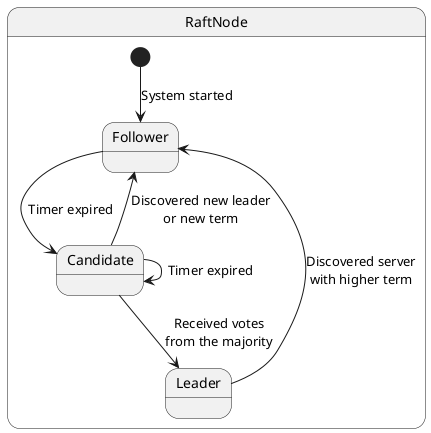 @startuml raftNode_stateDiagram

state RaftNode {

  [*] --> Follower: System started
  
  Candidate --> Follower: Discovered new leader\nor new term
  Follower --> Candidate: Timer expired

  Candidate --> Candidate: Timer expired

  Candidate --> Leader: Received votes\nfrom the majority
  Leader --> Follower: Discovered server\nwith higher term

}

@enduml
